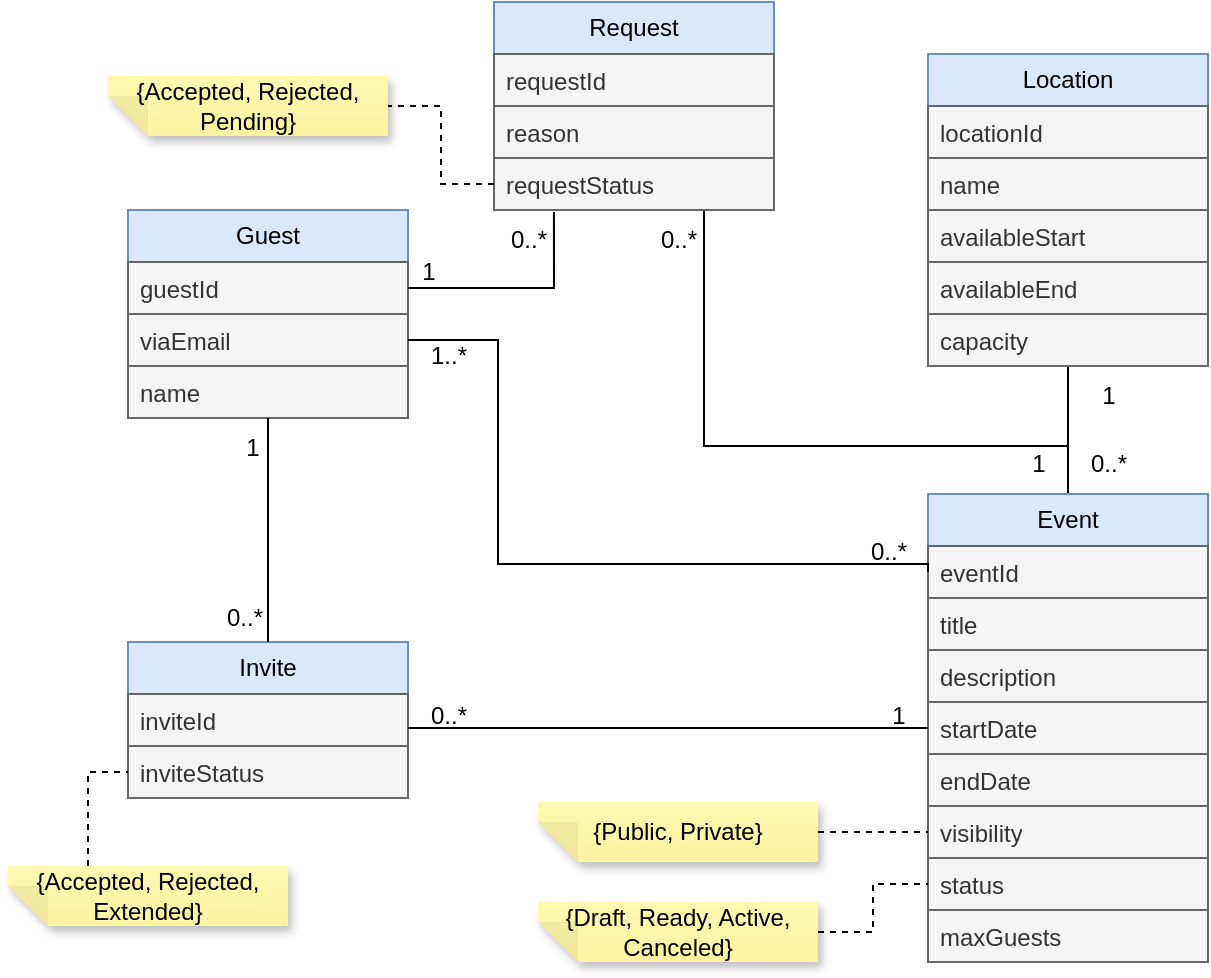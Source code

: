 <mxfile version="26.0.11">
  <diagram name="Page-1" id="efa7a0a1-bf9b-a30e-e6df-94a7791c09e9">
    <mxGraphModel dx="2049" dy="964" grid="1" gridSize="10" guides="1" tooltips="1" connect="1" arrows="1" fold="1" page="1" pageScale="1" pageWidth="827" pageHeight="1169" background="none" math="0" shadow="0">
      <root>
        <mxCell id="0" />
        <mxCell id="1" parent="0" />
        <mxCell id="m3P9-Rap83-5cIKMZRRc-152" value="" style="edgeStyle=orthogonalEdgeStyle;rounded=0;orthogonalLoop=1;jettySize=auto;html=1;endArrow=none;startFill=0;exitX=0.5;exitY=0;exitDx=0;exitDy=0;" edge="1" parent="1" source="m3P9-Rap83-5cIKMZRRc-114">
          <mxGeometry relative="1" as="geometry">
            <mxPoint x="490" y="267" as="sourcePoint" />
            <mxPoint x="560" y="190" as="targetPoint" />
          </mxGeometry>
        </mxCell>
        <mxCell id="m3P9-Rap83-5cIKMZRRc-185" style="edgeStyle=orthogonalEdgeStyle;rounded=0;orthogonalLoop=1;jettySize=auto;html=1;entryX=0.75;entryY=1;entryDx=0;entryDy=0;endArrow=none;startFill=0;" edge="1" parent="1" source="m3P9-Rap83-5cIKMZRRc-114" target="m3P9-Rap83-5cIKMZRRc-166">
          <mxGeometry relative="1" as="geometry">
            <Array as="points">
              <mxPoint x="560" y="230" />
              <mxPoint x="378" y="230" />
            </Array>
          </mxGeometry>
        </mxCell>
        <mxCell id="m3P9-Rap83-5cIKMZRRc-114" value="Event" style="swimlane;fontStyle=0;childLayout=stackLayout;horizontal=1;startSize=26;fillColor=#dae8fc;horizontalStack=0;resizeParent=1;resizeParentMax=0;resizeLast=0;collapsible=1;marginBottom=0;whiteSpace=wrap;html=1;strokeColor=#6c8ebf;" vertex="1" parent="1">
          <mxGeometry x="490" y="254" width="140" height="234" as="geometry" />
        </mxCell>
        <mxCell id="m3P9-Rap83-5cIKMZRRc-115" value="eventId" style="text;strokeColor=#666666;fillColor=#f5f5f5;align=left;verticalAlign=top;spacingLeft=4;spacingRight=4;overflow=hidden;rotatable=0;points=[[0,0.5],[1,0.5]];portConstraint=eastwest;whiteSpace=wrap;html=1;fontColor=#333333;" vertex="1" parent="m3P9-Rap83-5cIKMZRRc-114">
          <mxGeometry y="26" width="140" height="26" as="geometry" />
        </mxCell>
        <mxCell id="m3P9-Rap83-5cIKMZRRc-116" value="title" style="text;strokeColor=#666666;fillColor=#f5f5f5;align=left;verticalAlign=top;spacingLeft=4;spacingRight=4;overflow=hidden;rotatable=0;points=[[0,0.5],[1,0.5]];portConstraint=eastwest;whiteSpace=wrap;html=1;fontColor=#333333;" vertex="1" parent="m3P9-Rap83-5cIKMZRRc-114">
          <mxGeometry y="52" width="140" height="26" as="geometry" />
        </mxCell>
        <mxCell id="m3P9-Rap83-5cIKMZRRc-117" value="description" style="text;strokeColor=#666666;fillColor=#f5f5f5;align=left;verticalAlign=top;spacingLeft=4;spacingRight=4;overflow=hidden;rotatable=0;points=[[0,0.5],[1,0.5]];portConstraint=eastwest;whiteSpace=wrap;html=1;fontColor=#333333;" vertex="1" parent="m3P9-Rap83-5cIKMZRRc-114">
          <mxGeometry y="78" width="140" height="26" as="geometry" />
        </mxCell>
        <mxCell id="m3P9-Rap83-5cIKMZRRc-118" value="startDate" style="text;strokeColor=#666666;fillColor=#f5f5f5;align=left;verticalAlign=top;spacingLeft=4;spacingRight=4;overflow=hidden;rotatable=0;points=[[0,0.5],[1,0.5]];portConstraint=eastwest;whiteSpace=wrap;html=1;fontColor=#333333;" vertex="1" parent="m3P9-Rap83-5cIKMZRRc-114">
          <mxGeometry y="104" width="140" height="26" as="geometry" />
        </mxCell>
        <mxCell id="m3P9-Rap83-5cIKMZRRc-121" value="endDate" style="text;strokeColor=#666666;fillColor=#f5f5f5;align=left;verticalAlign=top;spacingLeft=4;spacingRight=4;overflow=hidden;rotatable=0;points=[[0,0.5],[1,0.5]];portConstraint=eastwest;whiteSpace=wrap;html=1;fontColor=#333333;fontFamily=Helvetica;fontSize=12;" vertex="1" parent="m3P9-Rap83-5cIKMZRRc-114">
          <mxGeometry y="130" width="140" height="26" as="geometry" />
        </mxCell>
        <mxCell id="m3P9-Rap83-5cIKMZRRc-125" value="visibility" style="text;strokeColor=#666666;fillColor=#f5f5f5;align=left;verticalAlign=top;spacingLeft=4;spacingRight=4;overflow=hidden;rotatable=0;points=[[0,0.5],[1,0.5]];portConstraint=eastwest;whiteSpace=wrap;html=1;fontColor=#333333;fontFamily=Helvetica;fontSize=12;" vertex="1" parent="m3P9-Rap83-5cIKMZRRc-114">
          <mxGeometry y="156" width="140" height="26" as="geometry" />
        </mxCell>
        <mxCell id="m3P9-Rap83-5cIKMZRRc-123" value="status" style="text;strokeColor=#666666;fillColor=#f5f5f5;align=left;verticalAlign=top;spacingLeft=4;spacingRight=4;overflow=hidden;rotatable=0;points=[[0,0.5],[1,0.5]];portConstraint=eastwest;whiteSpace=wrap;html=1;fontColor=#333333;fontFamily=Helvetica;fontSize=12;" vertex="1" parent="m3P9-Rap83-5cIKMZRRc-114">
          <mxGeometry y="182" width="140" height="26" as="geometry" />
        </mxCell>
        <mxCell id="m3P9-Rap83-5cIKMZRRc-124" value="maxGuests" style="text;strokeColor=#666666;fillColor=#f5f5f5;align=left;verticalAlign=top;spacingLeft=4;spacingRight=4;overflow=hidden;rotatable=0;points=[[0,0.5],[1,0.5]];portConstraint=eastwest;whiteSpace=wrap;html=1;fontColor=#333333;fontFamily=Helvetica;fontSize=12;" vertex="1" parent="m3P9-Rap83-5cIKMZRRc-114">
          <mxGeometry y="208" width="140" height="26" as="geometry" />
        </mxCell>
        <mxCell id="m3P9-Rap83-5cIKMZRRc-127" value="Guest" style="swimlane;fontStyle=0;childLayout=stackLayout;horizontal=1;startSize=26;fillColor=#dae8fc;horizontalStack=0;resizeParent=1;resizeParentMax=0;resizeLast=0;collapsible=1;marginBottom=0;whiteSpace=wrap;html=1;strokeColor=#6c8ebf;" vertex="1" parent="1">
          <mxGeometry x="90" y="112" width="140" height="104" as="geometry" />
        </mxCell>
        <mxCell id="m3P9-Rap83-5cIKMZRRc-128" value="guestId" style="text;strokeColor=#666666;fillColor=#f5f5f5;align=left;verticalAlign=top;spacingLeft=4;spacingRight=4;overflow=hidden;rotatable=0;points=[[0,0.5],[1,0.5]];portConstraint=eastwest;whiteSpace=wrap;html=1;fontColor=#333333;" vertex="1" parent="m3P9-Rap83-5cIKMZRRc-127">
          <mxGeometry y="26" width="140" height="26" as="geometry" />
        </mxCell>
        <mxCell id="m3P9-Rap83-5cIKMZRRc-129" value="viaEmail" style="text;strokeColor=#666666;fillColor=#f5f5f5;align=left;verticalAlign=top;spacingLeft=4;spacingRight=4;overflow=hidden;rotatable=0;points=[[0,0.5],[1,0.5]];portConstraint=eastwest;whiteSpace=wrap;html=1;fontColor=#333333;" vertex="1" parent="m3P9-Rap83-5cIKMZRRc-127">
          <mxGeometry y="52" width="140" height="26" as="geometry" />
        </mxCell>
        <mxCell id="m3P9-Rap83-5cIKMZRRc-130" value="name" style="text;strokeColor=#666666;fillColor=#f5f5f5;align=left;verticalAlign=top;spacingLeft=4;spacingRight=4;overflow=hidden;rotatable=0;points=[[0,0.5],[1,0.5]];portConstraint=eastwest;whiteSpace=wrap;html=1;fontColor=#333333;" vertex="1" parent="m3P9-Rap83-5cIKMZRRc-127">
          <mxGeometry y="78" width="140" height="26" as="geometry" />
        </mxCell>
        <mxCell id="m3P9-Rap83-5cIKMZRRc-142" style="edgeStyle=orthogonalEdgeStyle;rounded=0;orthogonalLoop=1;jettySize=auto;html=1;exitX=0;exitY=0.5;exitDx=0;exitDy=0;endArrow=none;startFill=0;" edge="1" parent="1" source="m3P9-Rap83-5cIKMZRRc-115" target="m3P9-Rap83-5cIKMZRRc-129">
          <mxGeometry relative="1" as="geometry">
            <Array as="points">
              <mxPoint x="275" y="289" />
              <mxPoint x="275" y="177" />
            </Array>
          </mxGeometry>
        </mxCell>
        <mxCell id="m3P9-Rap83-5cIKMZRRc-144" value="1..*" style="text;html=1;align=center;verticalAlign=middle;resizable=0;points=[];autosize=1;strokeColor=none;fillColor=none;fontFamily=Helvetica;fontSize=12;fontColor=default;" vertex="1" parent="1">
          <mxGeometry x="230.0" y="170" width="40" height="30" as="geometry" />
        </mxCell>
        <mxCell id="m3P9-Rap83-5cIKMZRRc-145" value="Location" style="swimlane;fontStyle=0;childLayout=stackLayout;horizontal=1;startSize=26;fillColor=#dae8fc;horizontalStack=0;resizeParent=1;resizeParentMax=0;resizeLast=0;collapsible=1;marginBottom=0;whiteSpace=wrap;html=1;strokeColor=#6c8ebf;" vertex="1" parent="1">
          <mxGeometry x="490" y="34" width="140" height="156" as="geometry" />
        </mxCell>
        <mxCell id="m3P9-Rap83-5cIKMZRRc-146" value="locationId" style="text;strokeColor=#666666;fillColor=#f5f5f5;align=left;verticalAlign=top;spacingLeft=4;spacingRight=4;overflow=hidden;rotatable=0;points=[[0,0.5],[1,0.5]];portConstraint=eastwest;whiteSpace=wrap;html=1;fontColor=#333333;" vertex="1" parent="m3P9-Rap83-5cIKMZRRc-145">
          <mxGeometry y="26" width="140" height="26" as="geometry" />
        </mxCell>
        <mxCell id="m3P9-Rap83-5cIKMZRRc-147" value="name" style="text;strokeColor=#666666;fillColor=#f5f5f5;align=left;verticalAlign=top;spacingLeft=4;spacingRight=4;overflow=hidden;rotatable=0;points=[[0,0.5],[1,0.5]];portConstraint=eastwest;whiteSpace=wrap;html=1;fontColor=#333333;" vertex="1" parent="m3P9-Rap83-5cIKMZRRc-145">
          <mxGeometry y="52" width="140" height="26" as="geometry" />
        </mxCell>
        <mxCell id="m3P9-Rap83-5cIKMZRRc-150" value="availableStart" style="text;strokeColor=#666666;fillColor=#f5f5f5;align=left;verticalAlign=top;spacingLeft=4;spacingRight=4;overflow=hidden;rotatable=0;points=[[0,0.5],[1,0.5]];portConstraint=eastwest;whiteSpace=wrap;html=1;fontColor=#333333;" vertex="1" parent="m3P9-Rap83-5cIKMZRRc-145">
          <mxGeometry y="78" width="140" height="26" as="geometry" />
        </mxCell>
        <mxCell id="m3P9-Rap83-5cIKMZRRc-151" value="availableEnd" style="text;strokeColor=#666666;fillColor=#f5f5f5;align=left;verticalAlign=top;spacingLeft=4;spacingRight=4;overflow=hidden;rotatable=0;points=[[0,0.5],[1,0.5]];portConstraint=eastwest;whiteSpace=wrap;html=1;fontColor=#333333;" vertex="1" parent="m3P9-Rap83-5cIKMZRRc-145">
          <mxGeometry y="104" width="140" height="26" as="geometry" />
        </mxCell>
        <mxCell id="m3P9-Rap83-5cIKMZRRc-148" value="capacity" style="text;strokeColor=#666666;fillColor=#f5f5f5;align=left;verticalAlign=top;spacingLeft=4;spacingRight=4;overflow=hidden;rotatable=0;points=[[0,0.5],[1,0.5]];portConstraint=eastwest;whiteSpace=wrap;html=1;fontColor=#333333;" vertex="1" parent="m3P9-Rap83-5cIKMZRRc-145">
          <mxGeometry y="130" width="140" height="26" as="geometry" />
        </mxCell>
        <mxCell id="m3P9-Rap83-5cIKMZRRc-153" value="1" style="text;html=1;align=center;verticalAlign=middle;resizable=0;points=[];autosize=1;strokeColor=none;fillColor=none;" vertex="1" parent="1">
          <mxGeometry x="565" y="190" width="30" height="30" as="geometry" />
        </mxCell>
        <mxCell id="m3P9-Rap83-5cIKMZRRc-155" value="" style="edgeStyle=orthogonalEdgeStyle;rounded=0;orthogonalLoop=1;jettySize=auto;html=1;entryX=0;entryY=0.5;entryDx=0;entryDy=0;endArrow=none;startFill=0;dashed=1;" edge="1" parent="1" source="m3P9-Rap83-5cIKMZRRc-154" target="m3P9-Rap83-5cIKMZRRc-125">
          <mxGeometry relative="1" as="geometry" />
        </mxCell>
        <mxCell id="m3P9-Rap83-5cIKMZRRc-154" value="{Public, Private}" style="shape=note;whiteSpace=wrap;html=1;backgroundOutline=1;fontColor=#000000;darkOpacity=0.05;fillColor=#FFF9B2;strokeColor=none;fillStyle=solid;direction=west;gradientDirection=north;gradientColor=#FFF2A1;shadow=1;size=20;pointerEvents=1;" vertex="1" parent="1">
          <mxGeometry x="295" y="408" width="140" height="30" as="geometry" />
        </mxCell>
        <mxCell id="m3P9-Rap83-5cIKMZRRc-157" value="" style="edgeStyle=orthogonalEdgeStyle;rounded=0;orthogonalLoop=1;jettySize=auto;html=1;entryX=0;entryY=0.5;entryDx=0;entryDy=0;endArrow=none;startFill=0;dashed=1;" edge="1" parent="1" source="m3P9-Rap83-5cIKMZRRc-156" target="m3P9-Rap83-5cIKMZRRc-123">
          <mxGeometry relative="1" as="geometry" />
        </mxCell>
        <mxCell id="m3P9-Rap83-5cIKMZRRc-156" value="{Draft, Ready, Active, Canceled}" style="shape=note;whiteSpace=wrap;html=1;backgroundOutline=1;fontColor=#000000;darkOpacity=0.05;fillColor=#FFF9B2;strokeColor=none;fillStyle=solid;direction=west;gradientDirection=north;gradientColor=#FFF2A1;shadow=1;size=20;pointerEvents=1;" vertex="1" parent="1">
          <mxGeometry x="295" y="458" width="140" height="30" as="geometry" />
        </mxCell>
        <mxCell id="m3P9-Rap83-5cIKMZRRc-158" value="Invite" style="swimlane;fontStyle=0;childLayout=stackLayout;horizontal=1;startSize=26;fillColor=#dae8fc;horizontalStack=0;resizeParent=1;resizeParentMax=0;resizeLast=0;collapsible=1;marginBottom=0;whiteSpace=wrap;html=1;strokeColor=#6c8ebf;" vertex="1" parent="1">
          <mxGeometry x="90.0" y="328" width="140" height="78" as="geometry" />
        </mxCell>
        <mxCell id="m3P9-Rap83-5cIKMZRRc-159" value="inviteId" style="text;strokeColor=#666666;fillColor=#f5f5f5;align=left;verticalAlign=top;spacingLeft=4;spacingRight=4;overflow=hidden;rotatable=0;points=[[0,0.5],[1,0.5]];portConstraint=eastwest;whiteSpace=wrap;html=1;fontColor=#333333;" vertex="1" parent="m3P9-Rap83-5cIKMZRRc-158">
          <mxGeometry y="26" width="140" height="26" as="geometry" />
        </mxCell>
        <mxCell id="m3P9-Rap83-5cIKMZRRc-160" value="inviteStatus" style="text;strokeColor=#666666;fillColor=#f5f5f5;align=left;verticalAlign=top;spacingLeft=4;spacingRight=4;overflow=hidden;rotatable=0;points=[[0,0.5],[1,0.5]];portConstraint=eastwest;whiteSpace=wrap;html=1;fontColor=#333333;" vertex="1" parent="m3P9-Rap83-5cIKMZRRc-158">
          <mxGeometry y="52" width="140" height="26" as="geometry" />
        </mxCell>
        <mxCell id="m3P9-Rap83-5cIKMZRRc-163" value="" style="edgeStyle=orthogonalEdgeStyle;rounded=0;orthogonalLoop=1;jettySize=auto;html=1;endArrow=none;startFill=0;entryX=0;entryY=0.5;entryDx=0;entryDy=0;dashed=1;" edge="1" parent="1" source="m3P9-Rap83-5cIKMZRRc-162" target="m3P9-Rap83-5cIKMZRRc-160">
          <mxGeometry relative="1" as="geometry">
            <mxPoint x="199.95" y="410" as="targetPoint" />
            <Array as="points">
              <mxPoint x="70" y="393" />
            </Array>
          </mxGeometry>
        </mxCell>
        <mxCell id="m3P9-Rap83-5cIKMZRRc-162" value="{Accepted, Rejected, Extended}" style="shape=note;whiteSpace=wrap;html=1;backgroundOutline=1;fontColor=#000000;darkOpacity=0.05;fillColor=#FFF9B2;strokeColor=none;fillStyle=solid;direction=west;gradientDirection=north;gradientColor=#FFF2A1;shadow=1;size=20;pointerEvents=1;" vertex="1" parent="1">
          <mxGeometry x="30.0" y="440" width="140" height="30" as="geometry" />
        </mxCell>
        <mxCell id="m3P9-Rap83-5cIKMZRRc-164" value="" style="edgeStyle=orthogonalEdgeStyle;rounded=0;orthogonalLoop=1;jettySize=auto;html=1;endArrow=none;startFill=0;" edge="1" parent="1" source="m3P9-Rap83-5cIKMZRRc-159" target="m3P9-Rap83-5cIKMZRRc-118">
          <mxGeometry relative="1" as="geometry">
            <Array as="points">
              <mxPoint x="330" y="371" />
              <mxPoint x="330" y="371" />
            </Array>
          </mxGeometry>
        </mxCell>
        <mxCell id="m3P9-Rap83-5cIKMZRRc-165" value="0..*" style="text;html=1;align=center;verticalAlign=middle;resizable=0;points=[];autosize=1;strokeColor=none;fillColor=none;rotation=0;" vertex="1" parent="1">
          <mxGeometry x="230" y="350" width="40" height="30" as="geometry" />
        </mxCell>
        <mxCell id="m3P9-Rap83-5cIKMZRRc-166" value="Request" style="swimlane;fontStyle=0;childLayout=stackLayout;horizontal=1;startSize=26;fillColor=#dae8fc;horizontalStack=0;resizeParent=1;resizeParentMax=0;resizeLast=0;collapsible=1;marginBottom=0;whiteSpace=wrap;html=1;strokeColor=#6c8ebf;" vertex="1" parent="1">
          <mxGeometry x="273" y="8" width="140" height="104" as="geometry">
            <mxRectangle x="270" y="34" width="90" height="30" as="alternateBounds" />
          </mxGeometry>
        </mxCell>
        <mxCell id="m3P9-Rap83-5cIKMZRRc-167" value="requestId" style="text;strokeColor=#666666;fillColor=#f5f5f5;align=left;verticalAlign=top;spacingLeft=4;spacingRight=4;overflow=hidden;rotatable=0;points=[[0,0.5],[1,0.5]];portConstraint=eastwest;whiteSpace=wrap;html=1;fontColor=#333333;" vertex="1" parent="m3P9-Rap83-5cIKMZRRc-166">
          <mxGeometry y="26" width="140" height="26" as="geometry" />
        </mxCell>
        <mxCell id="m3P9-Rap83-5cIKMZRRc-168" value="reason" style="text;strokeColor=#666666;fillColor=#f5f5f5;align=left;verticalAlign=top;spacingLeft=4;spacingRight=4;overflow=hidden;rotatable=0;points=[[0,0.5],[1,0.5]];portConstraint=eastwest;whiteSpace=wrap;html=1;fontColor=#333333;" vertex="1" parent="m3P9-Rap83-5cIKMZRRc-166">
          <mxGeometry y="52" width="140" height="26" as="geometry" />
        </mxCell>
        <mxCell id="m3P9-Rap83-5cIKMZRRc-180" value="requestStatus" style="text;strokeColor=#666666;fillColor=#f5f5f5;align=left;verticalAlign=top;spacingLeft=4;spacingRight=4;overflow=hidden;rotatable=0;points=[[0,0.5],[1,0.5]];portConstraint=eastwest;whiteSpace=wrap;html=1;fontColor=#333333;" vertex="1" parent="m3P9-Rap83-5cIKMZRRc-166">
          <mxGeometry y="78" width="140" height="26" as="geometry" />
        </mxCell>
        <mxCell id="m3P9-Rap83-5cIKMZRRc-181" value="{Accepted, Rejected, Pending}" style="shape=note;whiteSpace=wrap;html=1;backgroundOutline=1;fontColor=#000000;darkOpacity=0.05;fillColor=#FFF9B2;strokeColor=none;fillStyle=solid;direction=west;gradientDirection=north;gradientColor=#FFF2A1;shadow=1;size=20;pointerEvents=1;" vertex="1" parent="1">
          <mxGeometry x="80.0" y="45" width="140" height="30" as="geometry" />
        </mxCell>
        <mxCell id="m3P9-Rap83-5cIKMZRRc-182" style="edgeStyle=orthogonalEdgeStyle;rounded=0;orthogonalLoop=1;jettySize=auto;html=1;entryX=0;entryY=0.5;entryDx=0;entryDy=0;entryPerimeter=0;endArrow=none;startFill=0;dashed=1;" edge="1" parent="1" source="m3P9-Rap83-5cIKMZRRc-180" target="m3P9-Rap83-5cIKMZRRc-181">
          <mxGeometry relative="1" as="geometry" />
        </mxCell>
        <mxCell id="m3P9-Rap83-5cIKMZRRc-186" value="1" style="text;html=1;align=center;verticalAlign=middle;resizable=0;points=[];autosize=1;strokeColor=none;fillColor=none;" vertex="1" parent="1">
          <mxGeometry x="530" y="224" width="30" height="30" as="geometry" />
        </mxCell>
        <mxCell id="m3P9-Rap83-5cIKMZRRc-188" style="edgeStyle=orthogonalEdgeStyle;rounded=0;orthogonalLoop=1;jettySize=auto;html=1;entryX=0.5;entryY=0;entryDx=0;entryDy=0;endArrow=none;startFill=0;" edge="1" parent="1" source="m3P9-Rap83-5cIKMZRRc-130" target="m3P9-Rap83-5cIKMZRRc-158">
          <mxGeometry relative="1" as="geometry">
            <Array as="points">
              <mxPoint x="160" y="250" />
              <mxPoint x="160" y="250" />
            </Array>
          </mxGeometry>
        </mxCell>
        <mxCell id="m3P9-Rap83-5cIKMZRRc-189" value="1" style="text;html=1;align=center;verticalAlign=middle;resizable=0;points=[];autosize=1;strokeColor=none;fillColor=none;" vertex="1" parent="1">
          <mxGeometry x="137.0" y="216" width="30" height="30" as="geometry" />
        </mxCell>
        <mxCell id="m3P9-Rap83-5cIKMZRRc-191" value="1" style="text;html=1;align=center;verticalAlign=middle;resizable=0;points=[];autosize=1;strokeColor=none;fillColor=none;" vertex="1" parent="1">
          <mxGeometry x="460.0" y="350" width="30" height="30" as="geometry" />
        </mxCell>
        <mxCell id="m3P9-Rap83-5cIKMZRRc-192" value="0..*" style="text;html=1;align=center;verticalAlign=middle;resizable=0;points=[];autosize=1;strokeColor=none;fillColor=none;" vertex="1" parent="1">
          <mxGeometry x="560" y="224" width="40" height="30" as="geometry" />
        </mxCell>
        <mxCell id="m3P9-Rap83-5cIKMZRRc-193" value="0..*" style="text;html=1;align=center;verticalAlign=middle;resizable=0;points=[];autosize=1;strokeColor=none;fillColor=none;fontFamily=Helvetica;fontSize=12;fontColor=default;" vertex="1" parent="1">
          <mxGeometry x="450.0" y="268" width="40" height="30" as="geometry" />
        </mxCell>
        <mxCell id="m3P9-Rap83-5cIKMZRRc-194" value="0..*" style="text;html=1;align=center;verticalAlign=middle;resizable=0;points=[];autosize=1;strokeColor=none;fillColor=none;" vertex="1" parent="1">
          <mxGeometry x="128.0" y="301" width="40" height="30" as="geometry" />
        </mxCell>
        <mxCell id="m3P9-Rap83-5cIKMZRRc-195" value="0..*" style="text;html=1;align=center;verticalAlign=middle;resizable=0;points=[];autosize=1;strokeColor=none;fillColor=none;" vertex="1" parent="1">
          <mxGeometry x="345" y="112" width="40" height="30" as="geometry" />
        </mxCell>
        <mxCell id="m3P9-Rap83-5cIKMZRRc-196" style="edgeStyle=orthogonalEdgeStyle;rounded=0;orthogonalLoop=1;jettySize=auto;html=1;entryX=0.214;entryY=1.038;entryDx=0;entryDy=0;entryPerimeter=0;endArrow=none;startFill=0;" edge="1" parent="1" source="m3P9-Rap83-5cIKMZRRc-128" target="m3P9-Rap83-5cIKMZRRc-180">
          <mxGeometry relative="1" as="geometry" />
        </mxCell>
        <mxCell id="m3P9-Rap83-5cIKMZRRc-197" value="1" style="text;html=1;align=center;verticalAlign=middle;resizable=0;points=[];autosize=1;strokeColor=none;fillColor=none;" vertex="1" parent="1">
          <mxGeometry x="225" y="128" width="30" height="30" as="geometry" />
        </mxCell>
        <mxCell id="m3P9-Rap83-5cIKMZRRc-198" value="0..*" style="text;html=1;align=center;verticalAlign=middle;resizable=0;points=[];autosize=1;strokeColor=none;fillColor=none;" vertex="1" parent="1">
          <mxGeometry x="270" y="112" width="40" height="30" as="geometry" />
        </mxCell>
      </root>
    </mxGraphModel>
  </diagram>
</mxfile>
